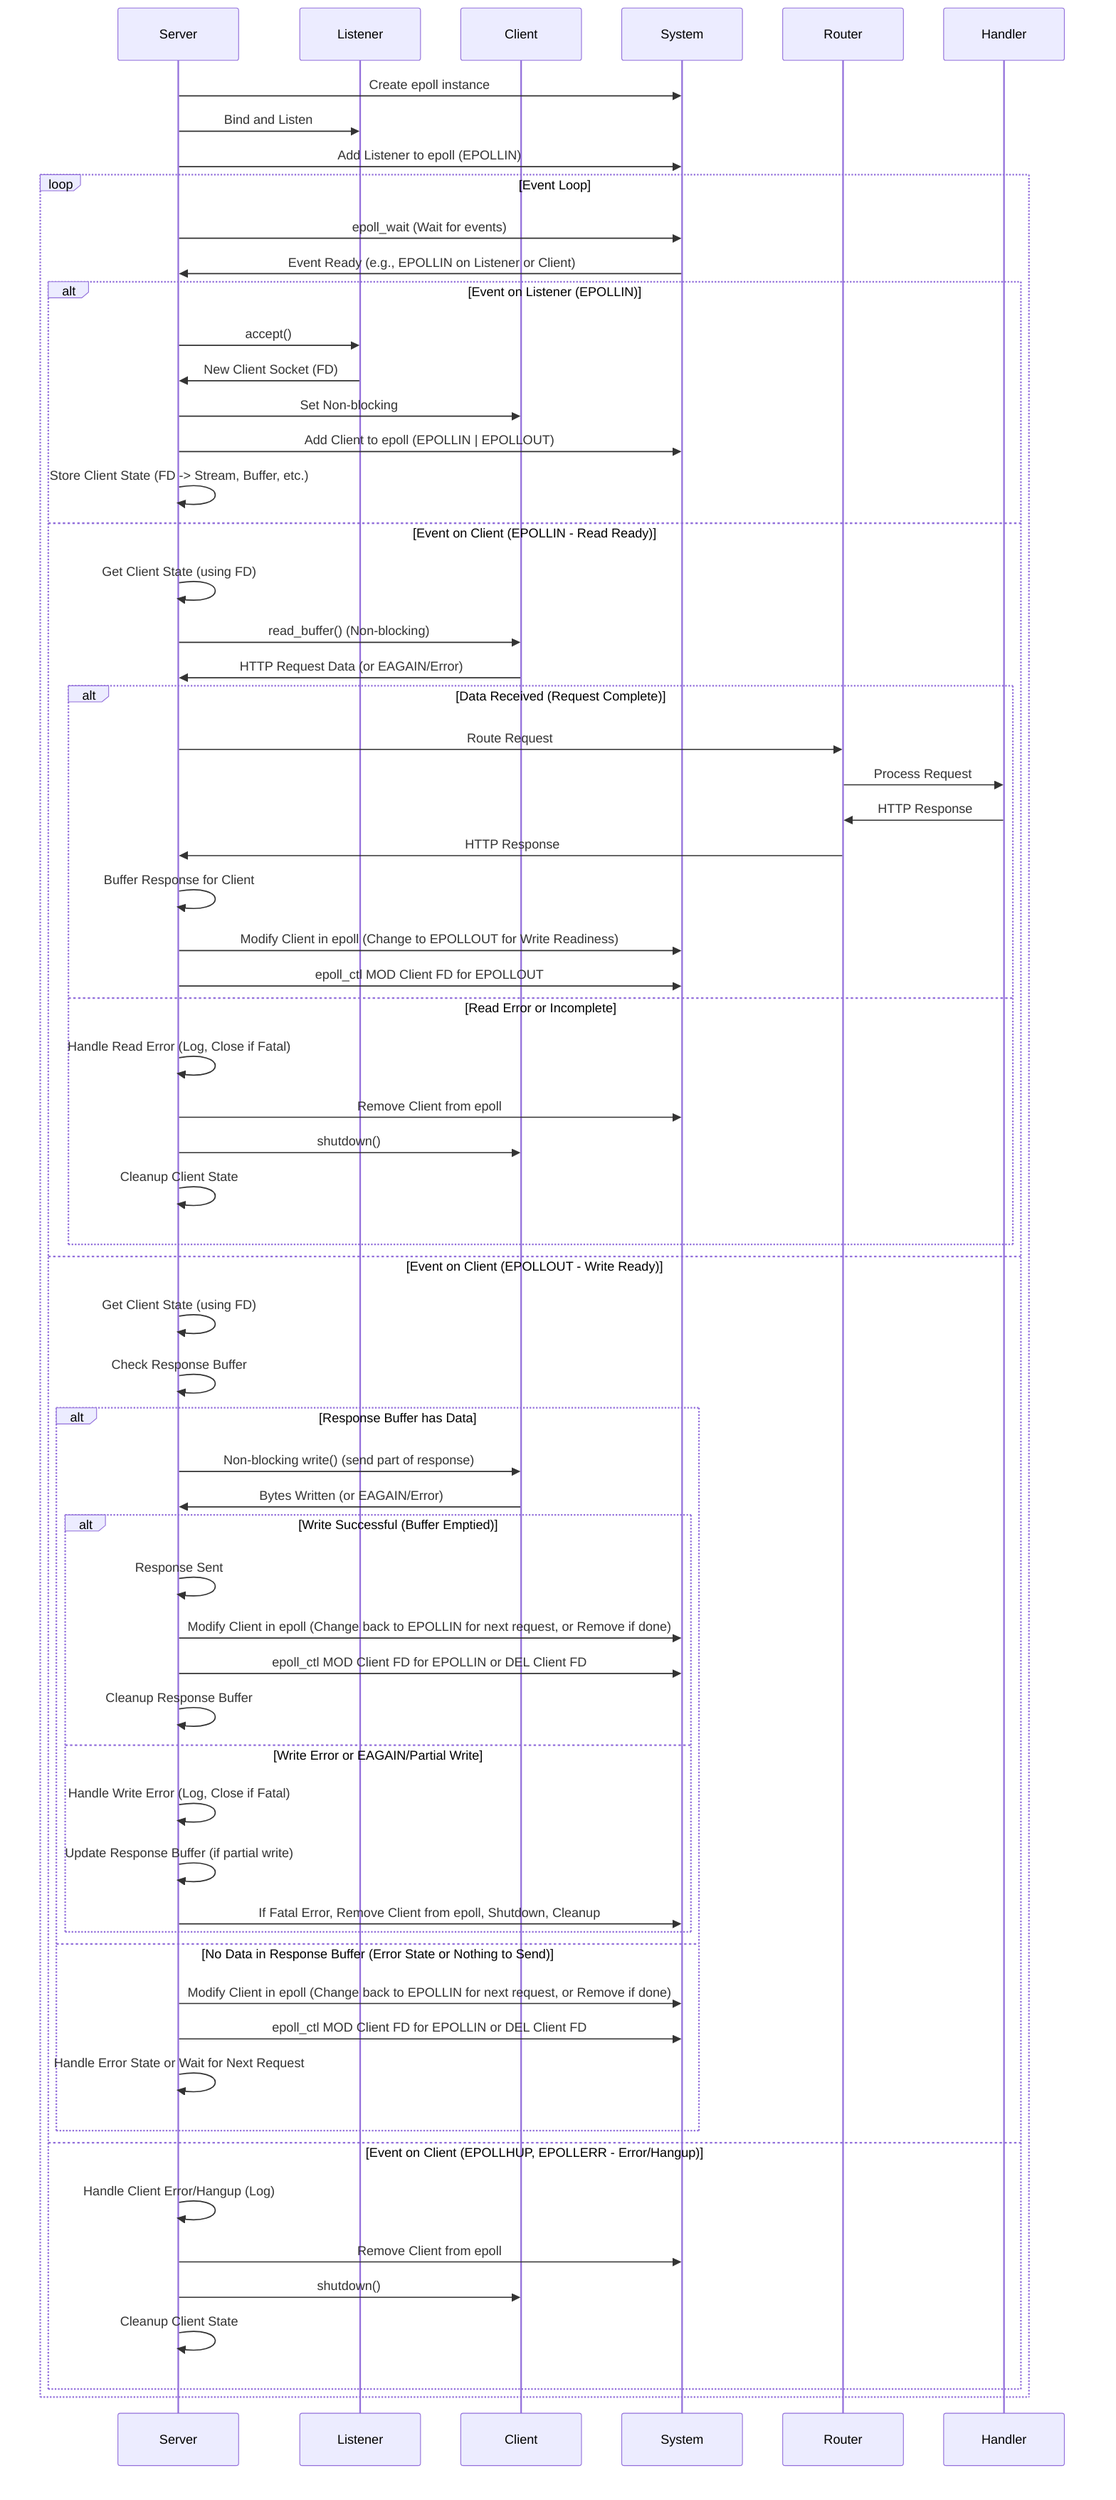 sequenceDiagram
    participant Server
    participant Listener
    participant Client
    participant System

    Server->>System: Create epoll instance
    Server->>Listener: Bind and Listen
    Server->>System: Add Listener to epoll (EPOLLIN)

    loop Event Loop
        Server->>System: epoll_wait (Wait for events)
        System->>Server: Event Ready (e.g., EPOLLIN on Listener or Client)

        alt Event on Listener (EPOLLIN)
            Server->>Listener: accept()
            Listener->>Server: New Client Socket (FD)
            Server->>Client: Set Non-blocking
            Server->>System: Add Client to epoll (EPOLLIN | EPOLLOUT)
            Server->>Server: Store Client State (FD -> Stream, Buffer, etc.)
        else Event on Client (EPOLLIN - Read Ready)
            Server->>Server: Get Client State (using FD)
            Server->>Client: read_buffer() (Non-blocking)
            Client->>Server: HTTP Request Data (or EAGAIN/Error)
            alt Data Received (Request Complete)
                Server->>Router: Route Request
                Router->>Handler: Process Request
                Handler->>Router: HTTP Response
                Router->>Server: HTTP Response
                Server->>Server: Buffer Response for Client
                Server->>System: Modify Client in epoll (Change to EPOLLOUT for Write Readiness)
                Server->>System: epoll_ctl MOD Client FD for EPOLLOUT
            else Read Error or Incomplete
                Server->>Server: Handle Read Error (Log, Close if Fatal)
                Server->>System: Remove Client from epoll
                Server->>Client: shutdown()
                Server->>Server: Cleanup Client State
            end
        else Event on Client (EPOLLOUT - Write Ready)
            Server->>Server: Get Client State (using FD)
            Server->>Server: Check Response Buffer
            alt Response Buffer has Data
                Server->>Client: Non-blocking write() (send part of response)
                Client->>Server: Bytes Written (or EAGAIN/Error)
                alt Write Successful (Buffer Emptied)
                    Server->>Server: Response Sent
                    Server->>System: Modify Client in epoll (Change back to EPOLLIN for next request, or Remove if done)
                    Server->>System: epoll_ctl MOD Client FD for EPOLLIN or DEL Client FD
                    Server->>Server: Cleanup Response Buffer
                else Write Error or EAGAIN/Partial Write
                    Server->>Server: Handle Write Error (Log, Close if Fatal)
                    Server->>Server: Update Response Buffer (if partial write)
                    Server->>System: If Fatal Error, Remove Client from epoll, Shutdown, Cleanup
                end
            else No Data in Response Buffer (Error State or Nothing to Send)
                Server->>System: Modify Client in epoll (Change back to EPOLLIN for next request, or Remove if done)
                Server->>System: epoll_ctl MOD Client FD for EPOLLIN or DEL Client FD
                Server->>Server: Handle Error State or Wait for Next Request
            end
        else Event on Client (EPOLLHUP, EPOLLERR - Error/Hangup)
            Server->>Server: Handle Client Error/Hangup (Log)
            Server->>System: Remove Client from epoll
            Server->>Client: shutdown()
            Server->>Server: Cleanup Client State
        end
    end